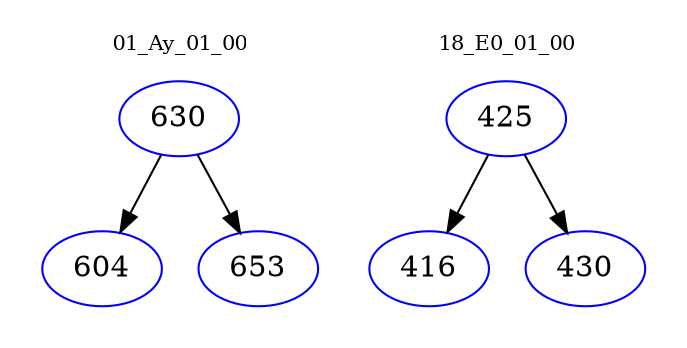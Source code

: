 digraph{
subgraph cluster_0 {
color = white
label = "01_Ay_01_00";
fontsize=10;
T0_630 [label="630", color="blue"]
T0_630 -> T0_604 [color="black"]
T0_604 [label="604", color="blue"]
T0_630 -> T0_653 [color="black"]
T0_653 [label="653", color="blue"]
}
subgraph cluster_1 {
color = white
label = "18_E0_01_00";
fontsize=10;
T1_425 [label="425", color="blue"]
T1_425 -> T1_416 [color="black"]
T1_416 [label="416", color="blue"]
T1_425 -> T1_430 [color="black"]
T1_430 [label="430", color="blue"]
}
}
